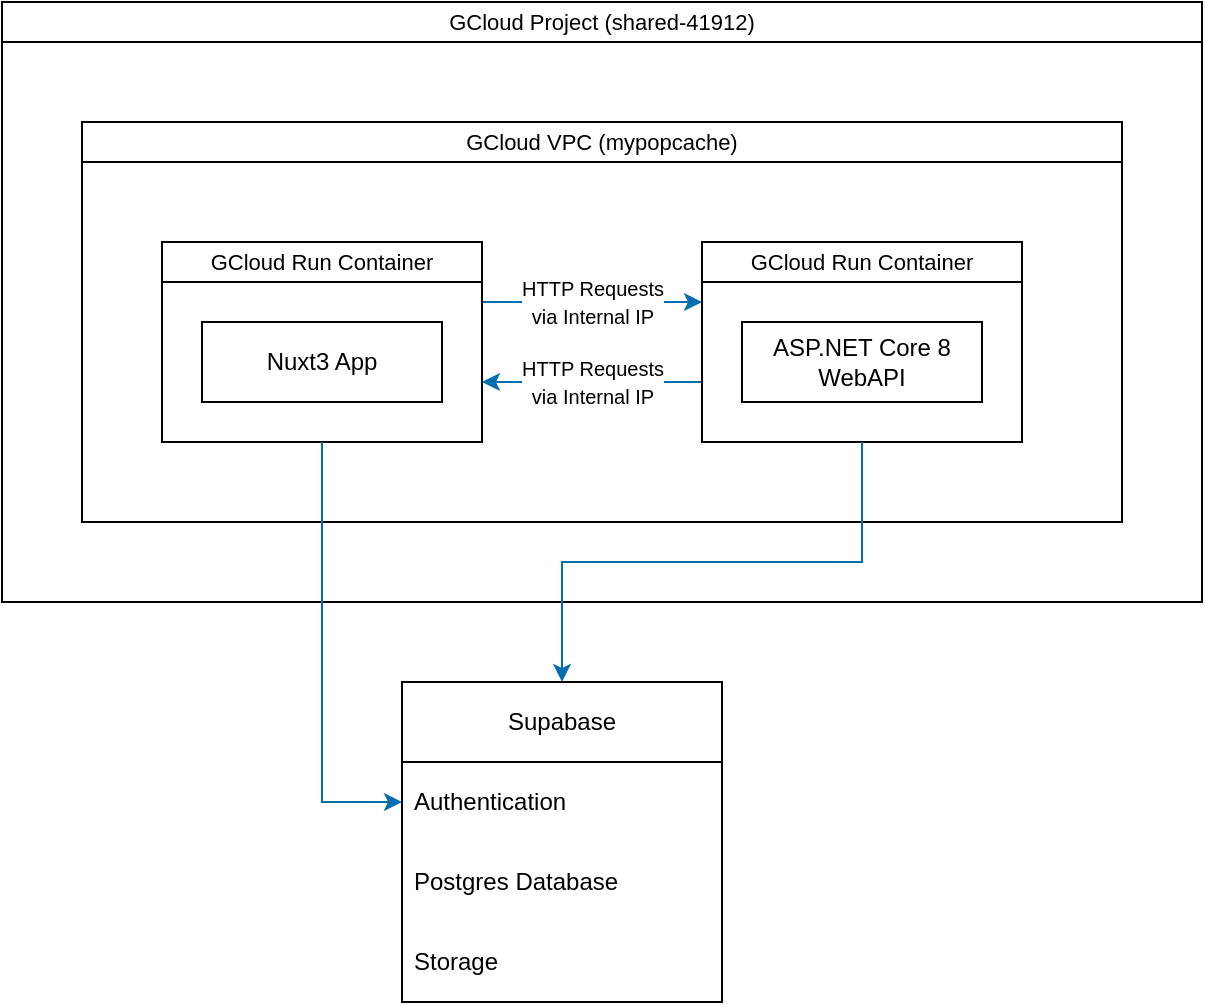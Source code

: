 <mxfile version="24.2.2" type="github">
  <diagram name="Página-1" id="OVmor5jS-R9bCVFs5QnG">
    <mxGraphModel dx="752" dy="257" grid="0" gridSize="10" guides="1" tooltips="1" connect="1" arrows="1" fold="1" page="0" pageScale="1" pageWidth="827" pageHeight="1169" math="0" shadow="0">
      <root>
        <mxCell id="0" />
        <mxCell id="1" parent="0" />
        <mxCell id="kv5K3Uq45o6Ma86xoF1O-12" value="GCloud Project (&lt;span class=&quot;cfc-purview-picker-list-id cfc-color-secondary ng-star-inserted&quot; data-prober=&quot;cloud-console-core-functions-project-id&quot;&gt;shared-41912) &lt;/span&gt;" style="swimlane;whiteSpace=wrap;html=1;startSize=20;swimlaneLine=1;expand=1;collapsible=0;fontSize=11;fontStyle=0" vertex="1" parent="1">
          <mxGeometry x="480" y="400" width="600" height="300" as="geometry" />
        </mxCell>
        <mxCell id="kv5K3Uq45o6Ma86xoF1O-21" value="GCloud VPC (mypopcache)" style="swimlane;whiteSpace=wrap;html=1;startSize=20;collapsible=0;fontSize=11;fontStyle=0" vertex="1" parent="kv5K3Uq45o6Ma86xoF1O-12">
          <mxGeometry x="40" y="60" width="520" height="200" as="geometry">
            <mxRectangle x="280" y="80" width="200" height="40" as="alternateBounds" />
          </mxGeometry>
        </mxCell>
        <mxCell id="kv5K3Uq45o6Ma86xoF1O-27" value="&lt;font size=&quot;1&quot;&gt;HTTP Requests&lt;br&gt;via Internal IP&lt;/font&gt;" style="edgeStyle=orthogonalEdgeStyle;rounded=0;orthogonalLoop=1;jettySize=auto;html=1;fillColor=#1ba1e2;strokeColor=#006EAF;" edge="1" parent="kv5K3Uq45o6Ma86xoF1O-21">
          <mxGeometry relative="1" as="geometry">
            <mxPoint x="200" y="90" as="sourcePoint" />
            <mxPoint x="310" y="90" as="targetPoint" />
          </mxGeometry>
        </mxCell>
        <mxCell id="kv5K3Uq45o6Ma86xoF1O-13" value="GCloud Run Container" style="swimlane;whiteSpace=wrap;html=1;startSize=20;collapsible=0;fontSize=11;fontStyle=0" vertex="1" parent="kv5K3Uq45o6Ma86xoF1O-21">
          <mxGeometry x="40" y="60" width="160" height="100" as="geometry">
            <mxRectangle x="40" y="80" width="200" height="40" as="alternateBounds" />
          </mxGeometry>
        </mxCell>
        <mxCell id="kv5K3Uq45o6Ma86xoF1O-8" value="&lt;div&gt;Nuxt3 App&lt;/div&gt;" style="rounded=0;whiteSpace=wrap;html=1;" vertex="1" parent="kv5K3Uq45o6Ma86xoF1O-13">
          <mxGeometry x="20" y="40" width="120" height="40" as="geometry" />
        </mxCell>
        <mxCell id="kv5K3Uq45o6Ma86xoF1O-28" value="&lt;font size=&quot;1&quot;&gt;HTTP Requests&lt;br&gt;via Internal IP&lt;/font&gt;&lt;br&gt;" style="edgeStyle=orthogonalEdgeStyle;rounded=0;orthogonalLoop=1;jettySize=auto;html=1;fillColor=#1ba1e2;strokeColor=#006EAF;" edge="1" parent="kv5K3Uq45o6Ma86xoF1O-21">
          <mxGeometry relative="1" as="geometry">
            <mxPoint x="310" y="130" as="sourcePoint" />
            <mxPoint x="200" y="130" as="targetPoint" />
          </mxGeometry>
        </mxCell>
        <mxCell id="kv5K3Uq45o6Ma86xoF1O-14" value="GCloud Run Container" style="swimlane;whiteSpace=wrap;html=1;startSize=20;collapsible=0;fontSize=11;fontStyle=0" vertex="1" parent="kv5K3Uq45o6Ma86xoF1O-21">
          <mxGeometry x="310" y="60" width="160" height="100" as="geometry">
            <mxRectangle x="280" y="80" width="200" height="40" as="alternateBounds" />
          </mxGeometry>
        </mxCell>
        <mxCell id="kv5K3Uq45o6Ma86xoF1O-9" value="ASP.NET Core 8 WebAPI" style="rounded=0;whiteSpace=wrap;html=1;" vertex="1" parent="kv5K3Uq45o6Ma86xoF1O-14">
          <mxGeometry x="20" y="40" width="120" height="40" as="geometry" />
        </mxCell>
        <mxCell id="kv5K3Uq45o6Ma86xoF1O-16" value="Supabase" style="swimlane;fontStyle=0;childLayout=stackLayout;horizontal=1;startSize=40;horizontalStack=0;resizeParent=1;resizeParentMax=0;resizeLast=0;collapsible=0;marginBottom=0;whiteSpace=wrap;html=1;" vertex="1" parent="1">
          <mxGeometry x="680" y="740" width="160" height="160" as="geometry">
            <mxRectangle x="1240" y="440" width="160" height="40" as="alternateBounds" />
          </mxGeometry>
        </mxCell>
        <mxCell id="kv5K3Uq45o6Ma86xoF1O-17" value="Authentication" style="text;strokeColor=none;fillColor=none;align=left;verticalAlign=middle;spacingLeft=4;spacingRight=4;overflow=hidden;points=[[0,0.5],[1,0.5]];portConstraint=eastwest;rotatable=0;whiteSpace=wrap;html=1;" vertex="1" parent="kv5K3Uq45o6Ma86xoF1O-16">
          <mxGeometry y="40" width="160" height="40" as="geometry" />
        </mxCell>
        <mxCell id="kv5K3Uq45o6Ma86xoF1O-18" value="Postgres Database" style="text;strokeColor=none;fillColor=none;align=left;verticalAlign=middle;spacingLeft=4;spacingRight=4;overflow=hidden;points=[[0,0.5],[1,0.5]];portConstraint=eastwest;rotatable=0;whiteSpace=wrap;html=1;" vertex="1" parent="kv5K3Uq45o6Ma86xoF1O-16">
          <mxGeometry y="80" width="160" height="40" as="geometry" />
        </mxCell>
        <mxCell id="kv5K3Uq45o6Ma86xoF1O-19" value="Storage" style="text;strokeColor=none;fillColor=none;align=left;verticalAlign=middle;spacingLeft=4;spacingRight=4;overflow=hidden;points=[[0,0.5],[1,0.5]];portConstraint=eastwest;rotatable=0;whiteSpace=wrap;html=1;" vertex="1" parent="kv5K3Uq45o6Ma86xoF1O-16">
          <mxGeometry y="120" width="160" height="40" as="geometry" />
        </mxCell>
        <mxCell id="kv5K3Uq45o6Ma86xoF1O-33" style="edgeStyle=orthogonalEdgeStyle;rounded=0;orthogonalLoop=1;jettySize=auto;html=1;fillColor=#1ba1e2;strokeColor=#006EAF;" edge="1" parent="1" source="kv5K3Uq45o6Ma86xoF1O-14" target="kv5K3Uq45o6Ma86xoF1O-16">
          <mxGeometry relative="1" as="geometry" />
        </mxCell>
        <mxCell id="kv5K3Uq45o6Ma86xoF1O-34" style="edgeStyle=orthogonalEdgeStyle;rounded=0;orthogonalLoop=1;jettySize=auto;html=1;fillColor=#1ba1e2;strokeColor=#006EAF;" edge="1" parent="1" source="kv5K3Uq45o6Ma86xoF1O-13" target="kv5K3Uq45o6Ma86xoF1O-17">
          <mxGeometry relative="1" as="geometry" />
        </mxCell>
      </root>
    </mxGraphModel>
  </diagram>
</mxfile>
